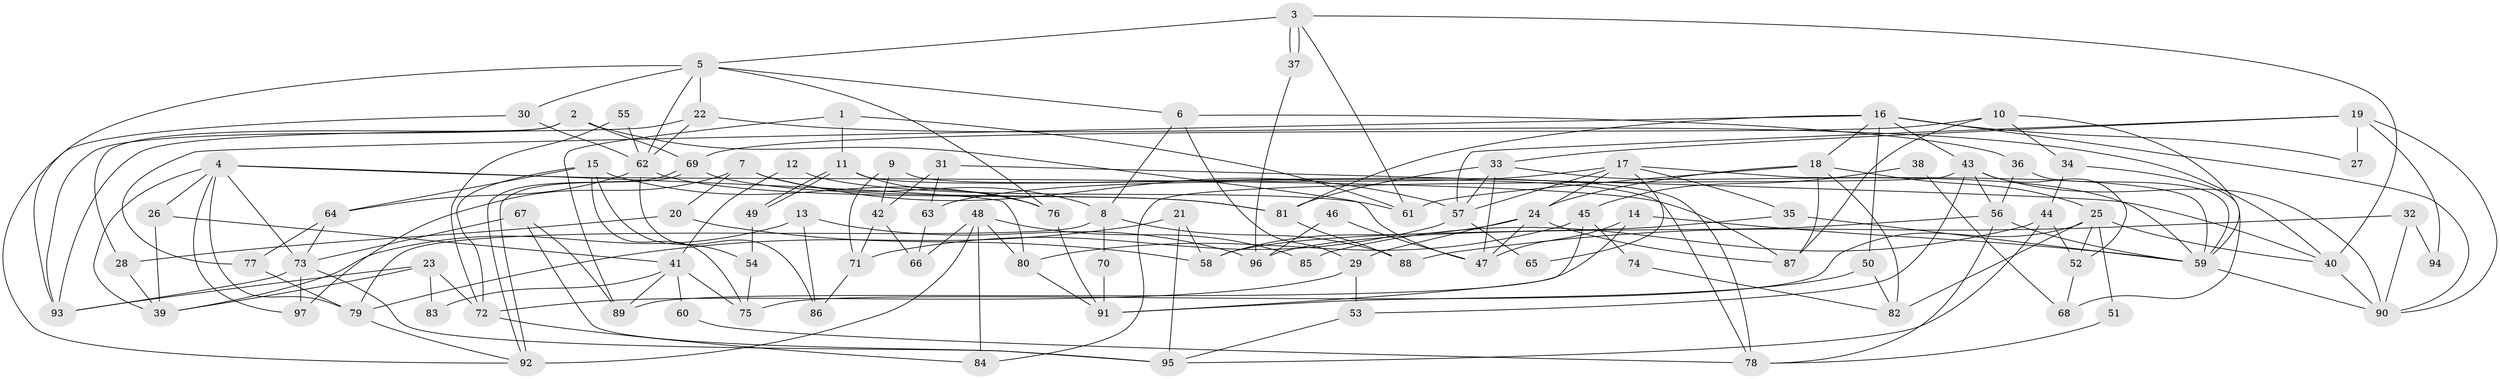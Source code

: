 // Generated by graph-tools (version 1.1) at 2025/49/03/09/25 04:49:44]
// undirected, 97 vertices, 194 edges
graph export_dot {
graph [start="1"]
  node [color=gray90,style=filled];
  1;
  2;
  3;
  4;
  5;
  6;
  7;
  8;
  9;
  10;
  11;
  12;
  13;
  14;
  15;
  16;
  17;
  18;
  19;
  20;
  21;
  22;
  23;
  24;
  25;
  26;
  27;
  28;
  29;
  30;
  31;
  32;
  33;
  34;
  35;
  36;
  37;
  38;
  39;
  40;
  41;
  42;
  43;
  44;
  45;
  46;
  47;
  48;
  49;
  50;
  51;
  52;
  53;
  54;
  55;
  56;
  57;
  58;
  59;
  60;
  61;
  62;
  63;
  64;
  65;
  66;
  67;
  68;
  69;
  70;
  71;
  72;
  73;
  74;
  75;
  76;
  77;
  78;
  79;
  80;
  81;
  82;
  83;
  84;
  85;
  86;
  87;
  88;
  89;
  90;
  91;
  92;
  93;
  94;
  95;
  96;
  97;
  1 -- 61;
  1 -- 89;
  1 -- 11;
  2 -- 93;
  2 -- 47;
  2 -- 28;
  2 -- 69;
  3 -- 37;
  3 -- 37;
  3 -- 5;
  3 -- 40;
  3 -- 61;
  4 -- 87;
  4 -- 73;
  4 -- 26;
  4 -- 39;
  4 -- 79;
  4 -- 80;
  4 -- 97;
  5 -- 22;
  5 -- 93;
  5 -- 6;
  5 -- 30;
  5 -- 62;
  5 -- 76;
  6 -- 8;
  6 -- 29;
  6 -- 36;
  7 -- 57;
  7 -- 20;
  7 -- 8;
  7 -- 97;
  8 -- 79;
  8 -- 70;
  8 -- 88;
  9 -- 42;
  9 -- 78;
  9 -- 71;
  10 -- 59;
  10 -- 69;
  10 -- 34;
  10 -- 87;
  11 -- 49;
  11 -- 49;
  11 -- 76;
  11 -- 78;
  12 -- 61;
  12 -- 41;
  13 -- 86;
  13 -- 39;
  13 -- 96;
  14 -- 89;
  14 -- 47;
  14 -- 59;
  15 -- 64;
  15 -- 76;
  15 -- 54;
  15 -- 72;
  15 -- 75;
  16 -- 81;
  16 -- 18;
  16 -- 27;
  16 -- 43;
  16 -- 50;
  16 -- 77;
  16 -- 90;
  17 -- 24;
  17 -- 59;
  17 -- 35;
  17 -- 57;
  17 -- 63;
  17 -- 65;
  18 -- 87;
  18 -- 82;
  18 -- 24;
  18 -- 25;
  18 -- 61;
  19 -- 90;
  19 -- 57;
  19 -- 27;
  19 -- 33;
  19 -- 94;
  20 -- 58;
  20 -- 28;
  21 -- 79;
  21 -- 95;
  21 -- 58;
  22 -- 62;
  22 -- 40;
  22 -- 93;
  23 -- 72;
  23 -- 93;
  23 -- 39;
  23 -- 83;
  24 -- 58;
  24 -- 29;
  24 -- 47;
  24 -- 87;
  25 -- 40;
  25 -- 51;
  25 -- 52;
  25 -- 75;
  25 -- 82;
  26 -- 39;
  26 -- 41;
  28 -- 39;
  29 -- 53;
  29 -- 72;
  30 -- 62;
  30 -- 92;
  31 -- 40;
  31 -- 42;
  31 -- 63;
  32 -- 88;
  32 -- 90;
  32 -- 94;
  33 -- 59;
  33 -- 47;
  33 -- 57;
  33 -- 81;
  34 -- 44;
  34 -- 68;
  35 -- 59;
  35 -- 58;
  36 -- 59;
  36 -- 56;
  37 -- 96;
  38 -- 45;
  38 -- 68;
  40 -- 90;
  41 -- 75;
  41 -- 60;
  41 -- 83;
  41 -- 89;
  42 -- 66;
  42 -- 71;
  43 -- 56;
  43 -- 52;
  43 -- 53;
  43 -- 84;
  43 -- 90;
  44 -- 95;
  44 -- 52;
  44 -- 85;
  45 -- 91;
  45 -- 80;
  45 -- 74;
  46 -- 96;
  46 -- 47;
  48 -- 92;
  48 -- 84;
  48 -- 66;
  48 -- 80;
  48 -- 85;
  49 -- 54;
  50 -- 91;
  50 -- 82;
  51 -- 78;
  52 -- 68;
  53 -- 95;
  54 -- 75;
  55 -- 62;
  55 -- 72;
  56 -- 59;
  56 -- 78;
  56 -- 96;
  57 -- 65;
  57 -- 71;
  59 -- 90;
  60 -- 78;
  62 -- 81;
  62 -- 64;
  62 -- 86;
  63 -- 66;
  64 -- 77;
  64 -- 73;
  67 -- 73;
  67 -- 95;
  67 -- 89;
  69 -- 92;
  69 -- 92;
  69 -- 81;
  70 -- 91;
  71 -- 86;
  72 -- 84;
  73 -- 97;
  73 -- 93;
  73 -- 95;
  74 -- 82;
  76 -- 91;
  77 -- 79;
  79 -- 92;
  80 -- 91;
  81 -- 88;
}
